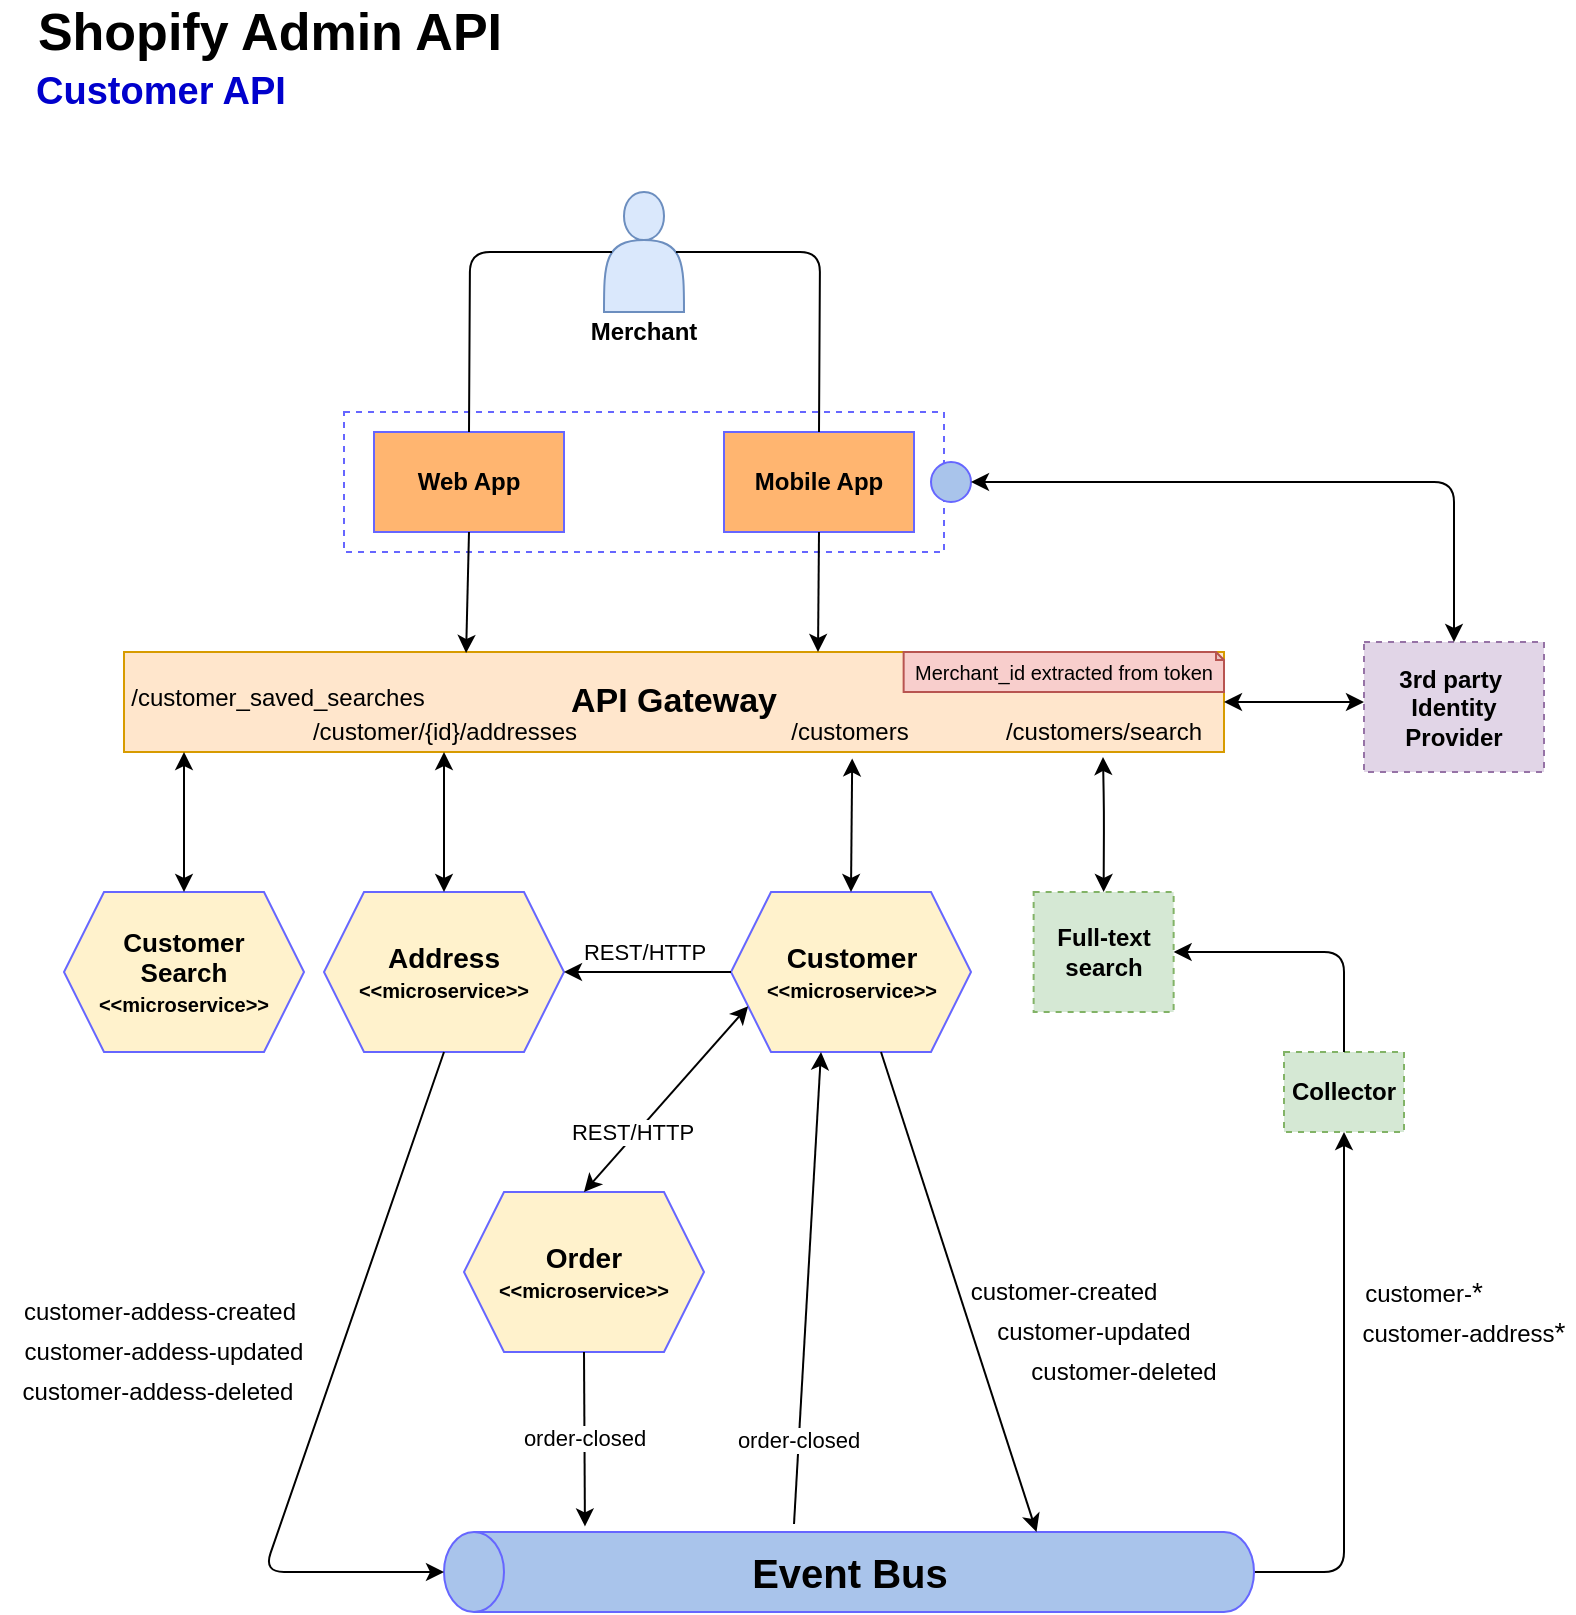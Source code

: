 <mxfile version="14.9.6" type="device"><diagram id="eA3xwTKfmeqH4-1-yiC7" name="Página-1"><mxGraphModel dx="1083" dy="12467" grid="1" gridSize="10" guides="1" tooltips="1" connect="1" arrows="1" fold="1" page="0" pageScale="1" pageWidth="827" pageHeight="1169" math="0" shadow="0"><root><mxCell id="0"/><mxCell id="1" parent="0"/><mxCell id="ZoWUeCIznfRvfRBohGkK-41" value="" style="rounded=0;whiteSpace=wrap;html=1;strokeColor=#6666FF;fillColor=#FFFFFF;dashed=1;" parent="1" vertex="1"><mxGeometry x="572" y="-11240" width="300" height="70" as="geometry"/></mxCell><mxCell id="TxZHL4k5I0qRuDv0Xp-E-38" value="&lt;font style=&quot;font-size: 26px&quot;&gt;&lt;b&gt;Shopify Admin API&lt;/b&gt;&lt;/font&gt;" style="text;html=1;strokeColor=none;fillColor=none;align=center;verticalAlign=middle;whiteSpace=wrap;rounded=0;" parent="1" vertex="1"><mxGeometry x="400" y="-11440" width="270" height="20" as="geometry"/></mxCell><mxCell id="TxZHL4k5I0qRuDv0Xp-E-39" value="&lt;font size=&quot;1&quot; color=&quot;#0000cc&quot;&gt;&lt;b style=&quot;font-size: 19px&quot;&gt;Customer API&lt;/b&gt;&lt;/font&gt;" style="text;html=1;strokeColor=none;fillColor=none;align=center;verticalAlign=middle;whiteSpace=wrap;rounded=0;" parent="1" vertex="1"><mxGeometry x="407" y="-11410" width="147" height="20" as="geometry"/></mxCell><mxCell id="ZoWUeCIznfRvfRBohGkK-30" value="&lt;b&gt;&lt;font&gt;&lt;span style=&quot;font-size: 14px&quot;&gt;Customer&lt;br&gt;&lt;/span&gt;&lt;font style=&quot;font-size: 10px&quot;&gt;&amp;lt;&amp;lt;microservice&amp;gt;&amp;gt;&lt;/font&gt;&lt;br&gt;&lt;/font&gt;&lt;/b&gt;" style="shape=hexagon;perimeter=hexagonPerimeter2;whiteSpace=wrap;html=1;fixedSize=1;strokeColor=#6666FF;fillColor=#FFF2CC;" parent="1" vertex="1"><mxGeometry x="765.5" y="-11000" width="120" height="80" as="geometry"/></mxCell><mxCell id="ZoWUeCIznfRvfRBohGkK-31" value="&lt;b&gt;&lt;font&gt;&lt;span style=&quot;font-size: 14px&quot;&gt;Address&lt;br&gt;&lt;/span&gt;&lt;font style=&quot;font-size: 10px&quot;&gt;&amp;lt;&amp;lt;microservice&amp;gt;&amp;gt;&lt;/font&gt;&lt;br&gt;&lt;/font&gt;&lt;/b&gt;" style="shape=hexagon;perimeter=hexagonPerimeter2;whiteSpace=wrap;html=1;fixedSize=1;strokeColor=#6666FF;fillColor=#FFF2CC;" parent="1" vertex="1"><mxGeometry x="562" y="-11000" width="120" height="80" as="geometry"/></mxCell><mxCell id="ZoWUeCIznfRvfRBohGkK-34" value="&lt;b&gt;&lt;font&gt;&lt;font style=&quot;font-size: 13px&quot;&gt;Customer &lt;br&gt;Search&lt;/font&gt;&lt;br&gt;&lt;font style=&quot;font-size: 10px&quot;&gt;&amp;lt;&amp;lt;microservice&amp;gt;&amp;gt;&lt;/font&gt;&lt;br&gt;&lt;/font&gt;&lt;/b&gt;" style="shape=hexagon;perimeter=hexagonPerimeter2;whiteSpace=wrap;html=1;fixedSize=1;strokeColor=#6666FF;fillColor=#FFF2CC;" parent="1" vertex="1"><mxGeometry x="432" y="-11000" width="120" height="80" as="geometry"/></mxCell><mxCell id="ZoWUeCIznfRvfRBohGkK-35" value="&lt;b&gt;&lt;font style=&quot;font-size: 17px&quot;&gt;API Gateway&lt;/font&gt;&lt;/b&gt;" style="rounded=0;whiteSpace=wrap;html=1;strokeColor=#d79b00;fillColor=#ffe6cc;" parent="1" vertex="1"><mxGeometry x="462" y="-11120" width="550" height="50" as="geometry"/></mxCell><mxCell id="ZoWUeCIznfRvfRBohGkK-36" value="" style="shape=actor;whiteSpace=wrap;html=1;strokeColor=#6c8ebf;fillColor=#dae8fc;" parent="1" vertex="1"><mxGeometry x="702" y="-11350" width="40" height="60" as="geometry"/></mxCell><mxCell id="ZoWUeCIznfRvfRBohGkK-37" value="&lt;b&gt;Merchant&lt;/b&gt;" style="text;html=1;strokeColor=none;fillColor=none;align=center;verticalAlign=middle;whiteSpace=wrap;rounded=0;" parent="1" vertex="1"><mxGeometry x="687" y="-11290" width="70" height="20" as="geometry"/></mxCell><mxCell id="ZoWUeCIznfRvfRBohGkK-39" value="&lt;b&gt;Web App&lt;/b&gt;" style="rounded=0;whiteSpace=wrap;html=1;strokeColor=#6666FF;fillColor=#FFB570;" parent="1" vertex="1"><mxGeometry x="587" y="-11230" width="95" height="50" as="geometry"/></mxCell><mxCell id="ZoWUeCIznfRvfRBohGkK-40" value="&lt;b&gt;Mobile App&lt;/b&gt;" style="rounded=0;whiteSpace=wrap;html=1;strokeColor=#6666FF;fillColor=#FFB570;" parent="1" vertex="1"><mxGeometry x="762" y="-11230" width="95" height="50" as="geometry"/></mxCell><mxCell id="ZoWUeCIznfRvfRBohGkK-42" value="" style="endArrow=classic;html=1;exitX=0.5;exitY=1;exitDx=0;exitDy=0;" parent="1" source="ZoWUeCIznfRvfRBohGkK-40" edge="1"><mxGeometry width="50" height="50" relative="1" as="geometry"><mxPoint x="832" y="-11280" as="sourcePoint"/><mxPoint x="809" y="-11120" as="targetPoint"/></mxGeometry></mxCell><mxCell id="ZoWUeCIznfRvfRBohGkK-43" value="" style="endArrow=classic;html=1;exitX=0.5;exitY=1;exitDx=0;exitDy=0;entryX=0.311;entryY=0.01;entryDx=0;entryDy=0;entryPerimeter=0;" parent="1" source="ZoWUeCIznfRvfRBohGkK-39" target="ZoWUeCIznfRvfRBohGkK-35" edge="1"><mxGeometry width="50" height="50" relative="1" as="geometry"><mxPoint x="522" y="-11130" as="sourcePoint"/><mxPoint x="572" y="-11180" as="targetPoint"/></mxGeometry></mxCell><mxCell id="ZoWUeCIznfRvfRBohGkK-45" value="" style="endArrow=none;html=1;exitX=0.9;exitY=0.5;exitDx=0;exitDy=0;exitPerimeter=0;entryX=0.5;entryY=0;entryDx=0;entryDy=0;" parent="1" source="ZoWUeCIznfRvfRBohGkK-36" target="ZoWUeCIznfRvfRBohGkK-40" edge="1"><mxGeometry width="50" height="50" relative="1" as="geometry"><mxPoint x="832" y="-11290" as="sourcePoint"/><mxPoint x="882" y="-11340" as="targetPoint"/><Array as="points"><mxPoint x="810" y="-11320"/></Array></mxGeometry></mxCell><mxCell id="ZoWUeCIznfRvfRBohGkK-46" value="" style="endArrow=none;html=1;entryX=0.1;entryY=0.5;entryDx=0;entryDy=0;entryPerimeter=0;exitX=0.5;exitY=0;exitDx=0;exitDy=0;" parent="1" source="ZoWUeCIznfRvfRBohGkK-39" target="ZoWUeCIznfRvfRBohGkK-36" edge="1"><mxGeometry width="50" height="50" relative="1" as="geometry"><mxPoint x="482" y="-11250" as="sourcePoint"/><mxPoint x="532" y="-11300" as="targetPoint"/><Array as="points"><mxPoint x="635" y="-11320"/></Array></mxGeometry></mxCell><mxCell id="ZoWUeCIznfRvfRBohGkK-47" value="&lt;b&gt;3rd party&amp;nbsp;&lt;br&gt;Identity Provider&lt;/b&gt;" style="rounded=0;whiteSpace=wrap;html=1;dashed=1;strokeColor=#9673a6;fillColor=#e1d5e7;" parent="1" vertex="1"><mxGeometry x="1082" y="-11125" width="90" height="65" as="geometry"/></mxCell><mxCell id="ZoWUeCIznfRvfRBohGkK-50" value="&lt;b&gt;&lt;font&gt;&lt;span style=&quot;font-size: 14px&quot;&gt;Order&lt;br&gt;&lt;/span&gt;&lt;font style=&quot;font-size: 10px&quot;&gt;&amp;lt;&amp;lt;microservice&amp;gt;&amp;gt;&lt;/font&gt;&lt;br&gt;&lt;/font&gt;&lt;/b&gt;" style="shape=hexagon;perimeter=hexagonPerimeter2;whiteSpace=wrap;html=1;fixedSize=1;strokeColor=#6666FF;fillColor=#FFF2CC;" parent="1" vertex="1"><mxGeometry x="632" y="-10850" width="120" height="80" as="geometry"/></mxCell><mxCell id="ZoWUeCIznfRvfRBohGkK-71" value="" style="endArrow=classic;startArrow=classic;html=1;exitX=0.5;exitY=0;exitDx=0;exitDy=0;" parent="1" source="ZoWUeCIznfRvfRBohGkK-34" edge="1"><mxGeometry width="50" height="50" relative="1" as="geometry"><mxPoint x="632" y="-11010" as="sourcePoint"/><mxPoint x="492" y="-11070" as="targetPoint"/></mxGeometry></mxCell><mxCell id="ZoWUeCIznfRvfRBohGkK-73" value="" style="endArrow=classic;startArrow=classic;html=1;exitX=0.5;exitY=0;exitDx=0;exitDy=0;" parent="1" source="ZoWUeCIznfRvfRBohGkK-31" edge="1"><mxGeometry width="50" height="50" relative="1" as="geometry"><mxPoint x="1052" y="-10960" as="sourcePoint"/><mxPoint x="622" y="-11070" as="targetPoint"/></mxGeometry></mxCell><mxCell id="ZoWUeCIznfRvfRBohGkK-77" value="" style="endArrow=classic;startArrow=classic;html=1;exitX=0.5;exitY=0;exitDx=0;exitDy=0;entryX=0.662;entryY=1.064;entryDx=0;entryDy=0;entryPerimeter=0;" parent="1" source="ZoWUeCIznfRvfRBohGkK-30" target="ZoWUeCIznfRvfRBohGkK-35" edge="1"><mxGeometry width="50" height="50" relative="1" as="geometry"><mxPoint x="822" y="-11010" as="sourcePoint"/><mxPoint x="823" y="-11060" as="targetPoint"/></mxGeometry></mxCell><mxCell id="ZoWUeCIznfRvfRBohGkK-80" value="" style="endArrow=classic;startArrow=classic;html=1;exitX=0.5;exitY=0;exitDx=0;exitDy=0;entryX=0.89;entryY=1.05;entryDx=0;entryDy=0;entryPerimeter=0;" parent="1" source="ZoWUeCIznfRvfRBohGkK-81" target="ZoWUeCIznfRvfRBohGkK-35" edge="1"><mxGeometry width="50" height="50" relative="1" as="geometry"><mxPoint x="952" y="-11000" as="sourcePoint"/><mxPoint x="948" y="-11050" as="targetPoint"/><Array as="points"><mxPoint x="952" y="-11040"/></Array></mxGeometry></mxCell><mxCell id="ZoWUeCIznfRvfRBohGkK-81" value="&lt;b&gt;Full-text search&lt;/b&gt;" style="rounded=0;whiteSpace=wrap;html=1;dashed=1;strokeColor=#82b366;fillColor=#d5e8d4;" parent="1" vertex="1"><mxGeometry x="916.82" y="-11000" width="70" height="60" as="geometry"/></mxCell><mxCell id="ZoWUeCIznfRvfRBohGkK-84" value="&lt;b&gt;Collector&lt;/b&gt;" style="rounded=0;whiteSpace=wrap;html=1;dashed=1;strokeColor=#82b366;fillColor=#d5e8d4;" parent="1" vertex="1"><mxGeometry x="1042" y="-10920" width="60" height="40" as="geometry"/></mxCell><mxCell id="ZoWUeCIznfRvfRBohGkK-85" value="" style="endArrow=classic;html=1;entryX=1;entryY=0.5;entryDx=0;entryDy=0;exitX=0.5;exitY=0;exitDx=0;exitDy=0;" parent="1" source="ZoWUeCIznfRvfRBohGkK-84" target="ZoWUeCIznfRvfRBohGkK-81" edge="1"><mxGeometry width="50" height="50" relative="1" as="geometry"><mxPoint x="1062" y="-10970" as="sourcePoint"/><mxPoint x="1112" y="-11020" as="targetPoint"/><Array as="points"><mxPoint x="1072" y="-10970"/></Array></mxGeometry></mxCell><mxCell id="ZoWUeCIznfRvfRBohGkK-86" value="" style="endArrow=classic;html=1;entryX=0.5;entryY=1;entryDx=0;entryDy=0;exitX=0.5;exitY=1;exitDx=0;exitDy=0;exitPerimeter=0;" parent="1" source="ZoWUeCIznfRvfRBohGkK-100" target="ZoWUeCIznfRvfRBohGkK-84" edge="1"><mxGeometry width="50" height="50" relative="1" as="geometry"><mxPoint x="922" y="-10820" as="sourcePoint"/><mxPoint x="1172" y="-10840" as="targetPoint"/><Array as="points"><mxPoint x="1072" y="-10660"/></Array></mxGeometry></mxCell><mxCell id="ZoWUeCIznfRvfRBohGkK-90" value="" style="endArrow=classic;startArrow=classic;html=1;entryX=0;entryY=0.75;entryDx=0;entryDy=0;exitX=0.5;exitY=0;exitDx=0;exitDy=0;" parent="1" source="ZoWUeCIznfRvfRBohGkK-50" target="ZoWUeCIznfRvfRBohGkK-30" edge="1"><mxGeometry width="50" height="50" relative="1" as="geometry"><mxPoint x="762" y="-10810" as="sourcePoint"/><mxPoint x="812" y="-10860" as="targetPoint"/></mxGeometry></mxCell><mxCell id="ZoWUeCIznfRvfRBohGkK-91" value="REST/HTTP" style="edgeLabel;html=1;align=center;verticalAlign=middle;resizable=0;points=[];" parent="ZoWUeCIznfRvfRBohGkK-90" vertex="1" connectable="0"><mxGeometry x="-0.56" y="1" relative="1" as="geometry"><mxPoint x="6" y="-9" as="offset"/></mxGeometry></mxCell><mxCell id="ZoWUeCIznfRvfRBohGkK-92" value="/customers/search" style="text;html=1;strokeColor=none;fillColor=none;align=center;verticalAlign=middle;whiteSpace=wrap;rounded=0;" parent="1" vertex="1"><mxGeometry x="896.82" y="-11090" width="110" height="20" as="geometry"/></mxCell><mxCell id="ZoWUeCIznfRvfRBohGkK-93" value="/customers" style="text;html=1;strokeColor=none;fillColor=none;align=center;verticalAlign=middle;whiteSpace=wrap;rounded=0;" parent="1" vertex="1"><mxGeometry x="769.5" y="-11090" width="110" height="20" as="geometry"/></mxCell><mxCell id="ZoWUeCIznfRvfRBohGkK-94" value="/customer/{id}/addresses" style="text;html=1;strokeColor=none;fillColor=none;align=center;verticalAlign=middle;whiteSpace=wrap;rounded=0;" parent="1" vertex="1"><mxGeometry x="559.5" y="-11090" width="125" height="20" as="geometry"/></mxCell><mxCell id="ZoWUeCIznfRvfRBohGkK-95" value="/customer_saved_searches" style="text;html=1;strokeColor=none;fillColor=none;align=center;verticalAlign=middle;whiteSpace=wrap;rounded=0;" parent="1" vertex="1"><mxGeometry x="462" y="-11107" width="153.75" height="20" as="geometry"/></mxCell><mxCell id="ZoWUeCIznfRvfRBohGkK-96" value="&lt;font style=&quot;font-size: 10px&quot;&gt;Merchant_id extracted from token&lt;/font&gt;" style="shape=note;whiteSpace=wrap;html=1;backgroundOutline=1;darkOpacity=0.05;strokeColor=#b85450;fillColor=#f8cecc;size=4;" parent="1" vertex="1"><mxGeometry x="851.82" y="-11120" width="160.18" height="20" as="geometry"/></mxCell><mxCell id="ZoWUeCIznfRvfRBohGkK-99" value="" style="ellipse;whiteSpace=wrap;html=1;aspect=fixed;strokeColor=#6666FF;fillColor=#A9C4EB;" parent="1" vertex="1"><mxGeometry x="865.5" y="-11215" width="20" height="20" as="geometry"/></mxCell><mxCell id="ZoWUeCIznfRvfRBohGkK-102" value="" style="group" parent="1" vertex="1" connectable="0"><mxGeometry x="622" y="-10680" width="405" height="40" as="geometry"/></mxCell><mxCell id="ZoWUeCIznfRvfRBohGkK-100" value="" style="shape=cylinder3;whiteSpace=wrap;html=1;boundedLbl=1;backgroundOutline=1;size=15;strokeColor=#6666FF;fillColor=#A9C4EB;rotation=-90;" parent="ZoWUeCIznfRvfRBohGkK-102" vertex="1"><mxGeometry x="182.5" y="-182.5" width="40" height="405" as="geometry"/></mxCell><mxCell id="ZoWUeCIznfRvfRBohGkK-101" value="&lt;b&gt;&lt;font style=&quot;font-size: 20px&quot;&gt;Event Bus&lt;/font&gt;&lt;/b&gt;" style="text;html=1;strokeColor=none;fillColor=none;align=center;verticalAlign=middle;whiteSpace=wrap;rounded=0;" parent="ZoWUeCIznfRvfRBohGkK-102" vertex="1"><mxGeometry x="142.5" y="10" width="120" height="20" as="geometry"/></mxCell><mxCell id="ZoWUeCIznfRvfRBohGkK-103" value="order-closed" style="endArrow=classic;html=1;exitX=0.5;exitY=1;exitDx=0;exitDy=0;entryX=1.07;entryY=0.174;entryDx=0;entryDy=0;entryPerimeter=0;" parent="1" source="ZoWUeCIznfRvfRBohGkK-50" target="ZoWUeCIznfRvfRBohGkK-100" edge="1"><mxGeometry width="50" height="50" relative="1" as="geometry"><mxPoint x="812" y="-10780" as="sourcePoint"/><mxPoint x="677" y="-10680" as="targetPoint"/></mxGeometry></mxCell><mxCell id="ZoWUeCIznfRvfRBohGkK-104" value="" style="endArrow=classic;html=1;entryX=0.375;entryY=1;entryDx=0;entryDy=0;endFill=1;" parent="1" target="ZoWUeCIznfRvfRBohGkK-30" edge="1"><mxGeometry width="50" height="50" relative="1" as="geometry"><mxPoint x="797" y="-10684" as="sourcePoint"/><mxPoint x="872" y="-10800" as="targetPoint"/></mxGeometry></mxCell><mxCell id="ZoWUeCIznfRvfRBohGkK-105" value="order-closed" style="edgeLabel;html=1;align=center;verticalAlign=middle;resizable=0;points=[];" parent="ZoWUeCIznfRvfRBohGkK-104" vertex="1" connectable="0"><mxGeometry x="-0.646" y="1" relative="1" as="geometry"><mxPoint as="offset"/></mxGeometry></mxCell><mxCell id="ZoWUeCIznfRvfRBohGkK-106" value="" style="endArrow=classic;html=1;exitX=0.625;exitY=1;exitDx=0;exitDy=0;entryX=1;entryY=0;entryDx=0;entryDy=296.25;entryPerimeter=0;" parent="1" source="ZoWUeCIznfRvfRBohGkK-30" target="ZoWUeCIznfRvfRBohGkK-100" edge="1"><mxGeometry width="50" height="50" relative="1" as="geometry"><mxPoint x="852" y="-10780" as="sourcePoint"/><mxPoint x="892" y="-10820" as="targetPoint"/></mxGeometry></mxCell><mxCell id="ZoWUeCIznfRvfRBohGkK-115" value="" style="endArrow=classic;html=1;strokeWidth=1;exitX=0.5;exitY=1;exitDx=0;exitDy=0;entryX=0.5;entryY=0;entryDx=0;entryDy=0;entryPerimeter=0;" parent="1" source="ZoWUeCIznfRvfRBohGkK-31" target="ZoWUeCIznfRvfRBohGkK-100" edge="1"><mxGeometry width="50" height="50" relative="1" as="geometry"><mxPoint x="452" y="-10790" as="sourcePoint"/><mxPoint x="522" y="-10790" as="targetPoint"/><Array as="points"><mxPoint x="532" y="-10660"/></Array></mxGeometry></mxCell><mxCell id="ZoWUeCIznfRvfRBohGkK-120" value="&lt;font style=&quot;font-size: 12px&quot;&gt;customer-addess-created&lt;/font&gt;" style="text;html=1;strokeColor=none;fillColor=none;align=center;verticalAlign=middle;whiteSpace=wrap;rounded=0;" parent="1" vertex="1"><mxGeometry x="410" y="-10800" width="140" height="20" as="geometry"/></mxCell><mxCell id="ZoWUeCIznfRvfRBohGkK-122" value="&lt;font style=&quot;font-size: 12px&quot;&gt;customer-addess-updated&lt;/font&gt;" style="text;html=1;strokeColor=none;fillColor=none;align=center;verticalAlign=middle;whiteSpace=wrap;rounded=0;" parent="1" vertex="1"><mxGeometry x="407" y="-10780" width="150" height="20" as="geometry"/></mxCell><mxCell id="ZoWUeCIznfRvfRBohGkK-123" value="&lt;font style=&quot;font-size: 12px&quot;&gt;customer-addess-deleted&lt;/font&gt;" style="text;html=1;strokeColor=none;fillColor=none;align=center;verticalAlign=middle;whiteSpace=wrap;rounded=0;" parent="1" vertex="1"><mxGeometry x="409" y="-10760" width="140" height="20" as="geometry"/></mxCell><mxCell id="ZoWUeCIznfRvfRBohGkK-124" value="&lt;font style=&quot;font-size: 12px&quot;&gt;customer-created&lt;/font&gt;" style="text;html=1;strokeColor=none;fillColor=none;align=center;verticalAlign=middle;whiteSpace=wrap;rounded=0;" parent="1" vertex="1"><mxGeometry x="882" y="-10810" width="100" height="20" as="geometry"/></mxCell><mxCell id="ZoWUeCIznfRvfRBohGkK-125" value="&lt;font style=&quot;font-size: 12px&quot;&gt;customer-updated&lt;/font&gt;" style="text;html=1;strokeColor=none;fillColor=none;align=center;verticalAlign=middle;whiteSpace=wrap;rounded=0;" parent="1" vertex="1"><mxGeometry x="896.82" y="-10790" width="100" height="20" as="geometry"/></mxCell><mxCell id="ZoWUeCIznfRvfRBohGkK-126" value="&lt;font style=&quot;font-size: 12px&quot;&gt;customer-deleted&lt;/font&gt;" style="text;html=1;strokeColor=none;fillColor=none;align=center;verticalAlign=middle;whiteSpace=wrap;rounded=0;" parent="1" vertex="1"><mxGeometry x="912" y="-10770" width="100" height="20" as="geometry"/></mxCell><mxCell id="ZoWUeCIznfRvfRBohGkK-127" value="&lt;font style=&quot;font-size: 12px&quot;&gt;customer-&lt;/font&gt;&lt;font style=&quot;font-size: 14px&quot;&gt;*&lt;/font&gt;" style="text;html=1;strokeColor=none;fillColor=none;align=center;verticalAlign=middle;whiteSpace=wrap;rounded=0;" parent="1" vertex="1"><mxGeometry x="1062" y="-10810" width="100" height="20" as="geometry"/></mxCell><mxCell id="ZoWUeCIznfRvfRBohGkK-128" value="&lt;font style=&quot;font-size: 12px&quot;&gt;customer-address&lt;/font&gt;&lt;font style=&quot;font-size: 14px&quot;&gt;*&lt;/font&gt;" style="text;html=1;strokeColor=none;fillColor=none;align=center;verticalAlign=middle;whiteSpace=wrap;rounded=0;" parent="1" vertex="1"><mxGeometry x="1077" y="-10790" width="110" height="20" as="geometry"/></mxCell><mxCell id="ZoWUeCIznfRvfRBohGkK-130" value="" style="endArrow=classic;startArrow=classic;html=1;strokeWidth=1;exitX=1;exitY=0.5;exitDx=0;exitDy=0;entryX=0.5;entryY=0;entryDx=0;entryDy=0;" parent="1" source="ZoWUeCIznfRvfRBohGkK-99" target="ZoWUeCIznfRvfRBohGkK-47" edge="1"><mxGeometry width="50" height="50" relative="1" as="geometry"><mxPoint x="952" y="-11210" as="sourcePoint"/><mxPoint x="1002" y="-11260" as="targetPoint"/><Array as="points"><mxPoint x="1127" y="-11205"/></Array></mxGeometry></mxCell><mxCell id="ZoWUeCIznfRvfRBohGkK-131" value="" style="endArrow=classic;startArrow=classic;html=1;strokeWidth=1;exitX=1;exitY=0.5;exitDx=0;exitDy=0;" parent="1" source="ZoWUeCIznfRvfRBohGkK-35" edge="1"><mxGeometry width="50" height="50" relative="1" as="geometry"><mxPoint x="1012" y="-11000" as="sourcePoint"/><mxPoint x="1082" y="-11095" as="targetPoint"/></mxGeometry></mxCell><mxCell id="ypMq3ysJAI_5VzG7ZV8a-4" value="REST/HTTP" style="endArrow=classic;html=1;exitX=0;exitY=0.5;exitDx=0;exitDy=0;entryX=1;entryY=0.5;entryDx=0;entryDy=0;" parent="1" edge="1"><mxGeometry x="0.042" y="-10" width="50" height="50" relative="1" as="geometry"><mxPoint x="765.5" y="-10960" as="sourcePoint"/><mxPoint x="682" y="-10960" as="targetPoint"/><mxPoint as="offset"/></mxGeometry></mxCell></root></mxGraphModel></diagram></mxfile>